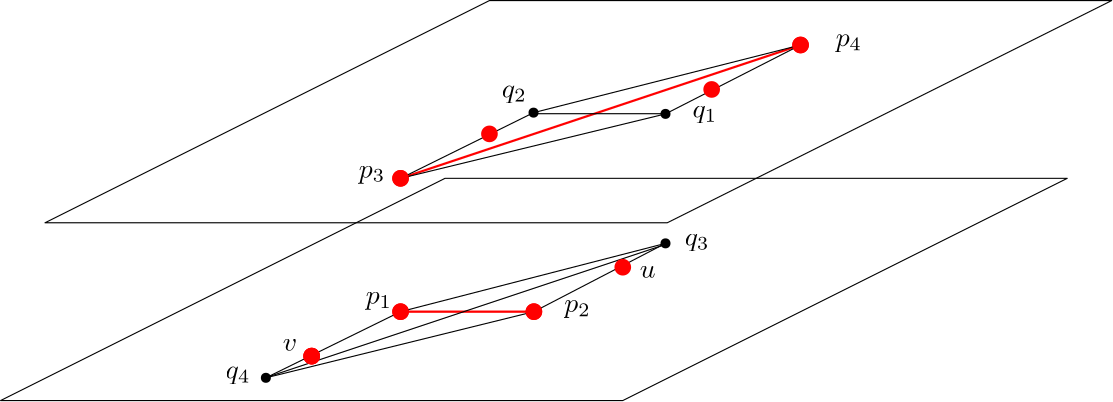 <?xml version="1.0"?>
<!DOCTYPE ipe SYSTEM "ipe.dtd">
<ipe version="70206" creator="Ipe 7.2.11">
<info created="D:20190723174522" modified="D:20190724123457"/>
<ipestyle name="basic">
<symbol name="arrow/arc(spx)">
<path stroke="sym-stroke" fill="sym-stroke" pen="sym-pen">
0 0 m
-1 0.333 l
-1 -0.333 l
h
</path>
</symbol>
<symbol name="arrow/farc(spx)">
<path stroke="sym-stroke" fill="white" pen="sym-pen">
0 0 m
-1 0.333 l
-1 -0.333 l
h
</path>
</symbol>
<symbol name="arrow/ptarc(spx)">
<path stroke="sym-stroke" fill="sym-stroke" pen="sym-pen">
0 0 m
-1 0.333 l
-0.8 0 l
-1 -0.333 l
h
</path>
</symbol>
<symbol name="arrow/fptarc(spx)">
<path stroke="sym-stroke" fill="white" pen="sym-pen">
0 0 m
-1 0.333 l
-0.8 0 l
-1 -0.333 l
h
</path>
</symbol>
<symbol name="mark/circle(sx)" transformations="translations">
<path fill="sym-stroke">
0.6 0 0 0.6 0 0 e
0.4 0 0 0.4 0 0 e
</path>
</symbol>
<symbol name="mark/disk(sx)" transformations="translations">
<path fill="sym-stroke">
0.6 0 0 0.6 0 0 e
</path>
</symbol>
<symbol name="mark/fdisk(sfx)" transformations="translations">
<group>
<path fill="sym-fill">
0.5 0 0 0.5 0 0 e
</path>
<path fill="sym-stroke" fillrule="eofill">
0.6 0 0 0.6 0 0 e
0.4 0 0 0.4 0 0 e
</path>
</group>
</symbol>
<symbol name="mark/box(sx)" transformations="translations">
<path fill="sym-stroke" fillrule="eofill">
-0.6 -0.6 m
0.6 -0.6 l
0.6 0.6 l
-0.6 0.6 l
h
-0.4 -0.4 m
0.4 -0.4 l
0.4 0.4 l
-0.4 0.4 l
h
</path>
</symbol>
<symbol name="mark/square(sx)" transformations="translations">
<path fill="sym-stroke">
-0.6 -0.6 m
0.6 -0.6 l
0.6 0.6 l
-0.6 0.6 l
h
</path>
</symbol>
<symbol name="mark/fsquare(sfx)" transformations="translations">
<group>
<path fill="sym-fill">
-0.5 -0.5 m
0.5 -0.5 l
0.5 0.5 l
-0.5 0.5 l
h
</path>
<path fill="sym-stroke" fillrule="eofill">
-0.6 -0.6 m
0.6 -0.6 l
0.6 0.6 l
-0.6 0.6 l
h
-0.4 -0.4 m
0.4 -0.4 l
0.4 0.4 l
-0.4 0.4 l
h
</path>
</group>
</symbol>
<symbol name="mark/cross(sx)" transformations="translations">
<group>
<path fill="sym-stroke">
-0.43 -0.57 m
0.57 0.43 l
0.43 0.57 l
-0.57 -0.43 l
h
</path>
<path fill="sym-stroke">
-0.43 0.57 m
0.57 -0.43 l
0.43 -0.57 l
-0.57 0.43 l
h
</path>
</group>
</symbol>
<symbol name="arrow/fnormal(spx)">
<path stroke="sym-stroke" fill="white" pen="sym-pen">
0 0 m
-1 0.333 l
-1 -0.333 l
h
</path>
</symbol>
<symbol name="arrow/pointed(spx)">
<path stroke="sym-stroke" fill="sym-stroke" pen="sym-pen">
0 0 m
-1 0.333 l
-0.8 0 l
-1 -0.333 l
h
</path>
</symbol>
<symbol name="arrow/fpointed(spx)">
<path stroke="sym-stroke" fill="white" pen="sym-pen">
0 0 m
-1 0.333 l
-0.8 0 l
-1 -0.333 l
h
</path>
</symbol>
<symbol name="arrow/linear(spx)">
<path stroke="sym-stroke" pen="sym-pen">
-1 0.333 m
0 0 l
-1 -0.333 l
</path>
</symbol>
<symbol name="arrow/fdouble(spx)">
<path stroke="sym-stroke" fill="white" pen="sym-pen">
0 0 m
-1 0.333 l
-1 -0.333 l
h
-1 0 m
-2 0.333 l
-2 -0.333 l
h
</path>
</symbol>
<symbol name="arrow/double(spx)">
<path stroke="sym-stroke" fill="sym-stroke" pen="sym-pen">
0 0 m
-1 0.333 l
-1 -0.333 l
h
-1 0 m
-2 0.333 l
-2 -0.333 l
h
</path>
</symbol>
<pen name="heavier" value="0.8"/>
<pen name="fat" value="1.2"/>
<pen name="ultrafat" value="2"/>
<symbolsize name="large" value="5"/>
<symbolsize name="small" value="2"/>
<symbolsize name="tiny" value="1.1"/>
<arrowsize name="large" value="10"/>
<arrowsize name="small" value="5"/>
<arrowsize name="tiny" value="3"/>
<color name="red" value="1 0 0"/>
<color name="green" value="0 1 0"/>
<color name="blue" value="0 0 1"/>
<color name="yellow" value="1 1 0"/>
<color name="orange" value="1 0.647 0"/>
<color name="gold" value="1 0.843 0"/>
<color name="purple" value="0.627 0.125 0.941"/>
<color name="gray" value="0.745"/>
<color name="brown" value="0.647 0.165 0.165"/>
<color name="navy" value="0 0 0.502"/>
<color name="pink" value="1 0.753 0.796"/>
<color name="seagreen" value="0.18 0.545 0.341"/>
<color name="turquoise" value="0.251 0.878 0.816"/>
<color name="violet" value="0.933 0.51 0.933"/>
<color name="darkblue" value="0 0 0.545"/>
<color name="darkcyan" value="0 0.545 0.545"/>
<color name="darkgray" value="0.663"/>
<color name="darkgreen" value="0 0.392 0"/>
<color name="darkmagenta" value="0.545 0 0.545"/>
<color name="darkorange" value="1 0.549 0"/>
<color name="darkred" value="0.545 0 0"/>
<color name="lightblue" value="0.678 0.847 0.902"/>
<color name="lightcyan" value="0.878 1 1"/>
<color name="lightgray" value="0.827"/>
<color name="lightgreen" value="0.565 0.933 0.565"/>
<color name="lightyellow" value="1 1 0.878"/>
<dashstyle name="dashed" value="[4] 0"/>
<dashstyle name="dotted" value="[1 3] 0"/>
<dashstyle name="dash dotted" value="[4 2 1 2] 0"/>
<dashstyle name="dash dot dotted" value="[4 2 1 2 1 2] 0"/>
<textsize name="large" value="\large"/>
<textsize name="Large" value="\Large"/>
<textsize name="LARGE" value="\LARGE"/>
<textsize name="huge" value="\huge"/>
<textsize name="Huge" value="\Huge"/>
<textsize name="small" value="\small"/>
<textsize name="footnote" value="\footnotesize"/>
<textsize name="tiny" value="\tiny"/>
<textstyle name="center" begin="\begin{center}" end="\end{center}"/>
<textstyle name="itemize" begin="\begin{itemize}" end="\end{itemize}"/>
<textstyle name="item" begin="\begin{itemize}\item{}" end="\end{itemize}"/>
<gridsize name="4 pts" value="4"/>
<gridsize name="8 pts (~3 mm)" value="8"/>
<gridsize name="16 pts (~6 mm)" value="16"/>
<gridsize name="32 pts (~12 mm)" value="32"/>
<gridsize name="10 pts (~3.5 mm)" value="10"/>
<gridsize name="20 pts (~7 mm)" value="20"/>
<gridsize name="14 pts (~5 mm)" value="14"/>
<gridsize name="28 pts (~10 mm)" value="28"/>
<gridsize name="56 pts (~20 mm)" value="56"/>
<anglesize name="90 deg" value="90"/>
<anglesize name="60 deg" value="60"/>
<anglesize name="45 deg" value="45"/>
<anglesize name="30 deg" value="30"/>
<anglesize name="22.5 deg" value="22.5"/>
<opacity name="10%" value="0.1"/>
<opacity name="30%" value="0.3"/>
<opacity name="50%" value="0.5"/>
<opacity name="75%" value="0.75"/>
<tiling name="falling" angle="-60" step="4" width="1"/>
<tiling name="rising" angle="30" step="4" width="1"/>
</ipestyle>
<page>
<layer name="alpha"/>
<view layers="alpha" active="alpha"/>
<path layer="alpha" stroke="black">
80 624 m
240 704 l
464 704 l
304 624 l
h
</path>
<path stroke="black">
64 560 m
224 640 l
448 640 l
288 560 l
h
</path>
<use matrix="1 0 0 1 80 0" name="mark/disk(sx)" pos="128 592" size="large" stroke="red"/>
<use matrix="1 0 0 1 80 0" name="mark/disk(sx)" pos="176 592" size="large" stroke="red"/>
<use matrix="1 0 0 1 80 0" name="mark/disk(sx)" pos="128 640" size="large" stroke="red"/>
<use matrix="1 0 0 1 80 0" name="mark/disk(sx)" pos="272 688" size="large" stroke="red"/>
<path matrix="1 0 0 1 80 0" stroke="red" pen="heavier">
128 640 m
272 688 l
272 688 l
</path>
<path matrix="1 0 0 1 80 0" stroke="red" pen="heavier">
128 592 m
176 592 l
</path>
<path matrix="1 0 0 1 80 0" stroke="red" cap="1">
176 592 m
176 592 l
</path>
<path matrix="1 0 0 1 127.955 71.2608" stroke="black">
128 592 m
176 592 l
</path>
<path matrix="1 0 0 1 31.5964 -71.709" stroke="black">
128 640 m
272 688 l
272 688 l
</path>
<use matrix="1 0 0 1 80 0" name="mark/disk(sx)" pos="223.379 663.201" size="normal" stroke="black"/>
<use matrix="1 0 0 1 80 0" name="mark/disk(sx)" pos="175.871 663.649" size="normal" stroke="black"/>
<use matrix="1 0 0 1 80 0" name="mark/disk(sx)" pos="223.379 616.59" size="normal" stroke="black"/>
<use matrix="1 0 0 1 80 0" name="mark/disk(sx)" pos="79.5125 568.187" size="normal" stroke="black"/>
<path matrix="1 0 0 1 80 0" stroke="black">
128 640 m
175.871 663.649 l
272 688 l
223.379 663.201 l
128 640 l
128 640 l
</path>
<path matrix="1 0 0 1 80 0" stroke="black">
79.5125 568.187 m
128 592 l
223.379 616.59 l
176 592 l
176 592 l
h
</path>
<text matrix="1 0 0 1 80 0" transformations="translations" pos="115.437 594.829" stroke="black" type="label" width="9.482" height="4.297" depth="1.93" valign="baseline" style="math">p_1</text>
<text matrix="1 0 0 1 80 0" transformations="translations" pos="186.969 591.869" stroke="black" type="label" width="9.482" height="4.297" depth="1.93" valign="baseline" style="math">p_2</text>
<text matrix="1 0 0 1 80 0" transformations="translations" pos="112.971 640.215" stroke="black" type="label" width="9.482" height="4.297" depth="1.93" valign="baseline" style="math">p_3</text>
<text matrix="1 0 0 1 80 0" transformations="translations" pos="284.646 687.573" stroke="black" type="label" width="9.482" height="4.297" depth="1.93" valign="baseline" style="math">p_4</text>
<text matrix="1 0 0 1 76.5825 -4.93645" transformations="translations" pos="217.554 609.136" stroke="black" type="label" width="5.703" height="4.289" depth="0" valign="baseline" style="math">u</text>
<text matrix="1 0 0 1 84.177 -1.13918" transformations="translations" pos="81.3985 579.043" stroke="black" type="label" width="5.187" height="4.289" depth="0" valign="baseline" style="math">v</text>
<use name="mark/disk(sx)" pos="240 656" size="large" stroke="red"/>
<use name="mark/disk(sx)" pos="320 672" size="large" stroke="red"/>
<use name="mark/disk(sx)" pos="176 576" size="large" stroke="red"/>
<use name="mark/disk(sx)" pos="176 576" size="large" stroke="red"/>
<use name="mark/disk(sx)" pos="176 576" size="large" stroke="red"/>
<use name="mark/disk(sx)" pos="288 608" size="large" stroke="red"/>
<use name="mark/disk(sx)" pos="256 592" size="large" stroke="red"/>
<use name="mark/disk(sx)" pos="208 592" size="large" stroke="red"/>
<use name="mark/disk(sx)" pos="208 640" size="large" stroke="red"/>
<use name="mark/disk(sx)" pos="352 688" size="large" stroke="red"/>
<text matrix="1 0 0 1 -5.19736 -1.03947" transformations="translations" pos="150.217 569" stroke="black" type="label" width="8.917" height="4.297" depth="1.93" valign="baseline" style="math">q_4</text>
<text matrix="1 0 0 1 -3.8114 -2.07894" transformations="translations" pos="314.107 617.855" stroke="black" type="label" width="8.917" height="4.297" depth="1.93" valign="baseline" style="math">q_3</text>
<text transformations="translations" pos="244.462 669.135" stroke="black" type="label" width="8.917" height="4.297" depth="1.93" valign="baseline" style="math">q_2</text>
<text transformations="translations" pos="313.067 661.859" stroke="black" type="label" width="8.917" height="4.297" depth="1.93" valign="baseline" style="math">q_1</text>
</page>
</ipe>
